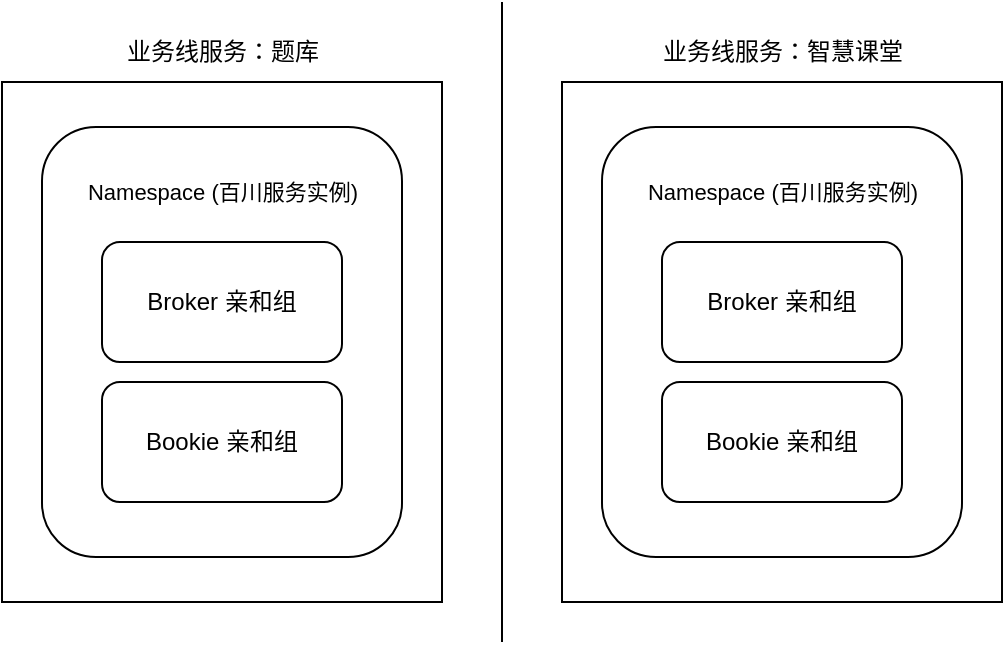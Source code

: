 <mxfile version="20.5.1" type="github">
  <diagram id="NdVdh5Y-Vdcqmx6TnA_Z" name="第 1 页">
    <mxGraphModel dx="1554" dy="809" grid="1" gridSize="10" guides="1" tooltips="1" connect="1" arrows="1" fold="1" page="1" pageScale="1" pageWidth="827" pageHeight="1169" math="0" shadow="0">
      <root>
        <mxCell id="0" />
        <mxCell id="1" parent="0" />
        <mxCell id="kh6d8idskJDBuE_tJ0AI-2" value="" style="rounded=0;whiteSpace=wrap;html=1;" vertex="1" parent="1">
          <mxGeometry x="160" y="280" width="220" height="260" as="geometry" />
        </mxCell>
        <mxCell id="kh6d8idskJDBuE_tJ0AI-3" value="业务线服务：题库" style="text;html=1;resizable=0;autosize=1;align=center;verticalAlign=middle;points=[];fillColor=none;strokeColor=none;rounded=0;" vertex="1" parent="1">
          <mxGeometry x="210" y="250" width="120" height="30" as="geometry" />
        </mxCell>
        <mxCell id="kh6d8idskJDBuE_tJ0AI-6" value="" style="rounded=1;whiteSpace=wrap;html=1;" vertex="1" parent="1">
          <mxGeometry x="180" y="302.5" width="180" height="215" as="geometry" />
        </mxCell>
        <mxCell id="kh6d8idskJDBuE_tJ0AI-4" value="Broker 亲和组" style="rounded=1;whiteSpace=wrap;html=1;" vertex="1" parent="1">
          <mxGeometry x="210" y="360" width="120" height="60" as="geometry" />
        </mxCell>
        <mxCell id="kh6d8idskJDBuE_tJ0AI-5" value="Bookie 亲和组" style="rounded=1;whiteSpace=wrap;html=1;" vertex="1" parent="1">
          <mxGeometry x="210" y="430" width="120" height="60" as="geometry" />
        </mxCell>
        <mxCell id="kh6d8idskJDBuE_tJ0AI-7" value="&lt;font style=&quot;font-size: 11px;&quot;&gt;Namespace (百川服务实例)&lt;/font&gt;" style="text;html=1;resizable=0;autosize=1;align=center;verticalAlign=middle;points=[];fillColor=none;strokeColor=none;rounded=0;fontSize=9;" vertex="1" parent="1">
          <mxGeometry x="185" y="320" width="170" height="30" as="geometry" />
        </mxCell>
        <mxCell id="kh6d8idskJDBuE_tJ0AI-8" value="" style="rounded=0;whiteSpace=wrap;html=1;" vertex="1" parent="1">
          <mxGeometry x="440" y="280" width="220" height="260" as="geometry" />
        </mxCell>
        <mxCell id="kh6d8idskJDBuE_tJ0AI-9" value="业务线服务：智慧课堂" style="text;html=1;resizable=0;autosize=1;align=center;verticalAlign=middle;points=[];fillColor=none;strokeColor=none;rounded=0;" vertex="1" parent="1">
          <mxGeometry x="480" y="250" width="140" height="30" as="geometry" />
        </mxCell>
        <mxCell id="kh6d8idskJDBuE_tJ0AI-10" value="" style="rounded=1;whiteSpace=wrap;html=1;" vertex="1" parent="1">
          <mxGeometry x="460" y="302.5" width="180" height="215" as="geometry" />
        </mxCell>
        <mxCell id="kh6d8idskJDBuE_tJ0AI-11" value="Broker 亲和组" style="rounded=1;whiteSpace=wrap;html=1;" vertex="1" parent="1">
          <mxGeometry x="490" y="360" width="120" height="60" as="geometry" />
        </mxCell>
        <mxCell id="kh6d8idskJDBuE_tJ0AI-12" value="Bookie 亲和组" style="rounded=1;whiteSpace=wrap;html=1;" vertex="1" parent="1">
          <mxGeometry x="490" y="430" width="120" height="60" as="geometry" />
        </mxCell>
        <mxCell id="kh6d8idskJDBuE_tJ0AI-13" value="&lt;font style=&quot;font-size: 11px;&quot;&gt;Namespace (百川服务实例)&lt;/font&gt;" style="text;html=1;resizable=0;autosize=1;align=center;verticalAlign=middle;points=[];fillColor=none;strokeColor=none;rounded=0;fontSize=9;" vertex="1" parent="1">
          <mxGeometry x="465" y="320" width="170" height="30" as="geometry" />
        </mxCell>
        <mxCell id="kh6d8idskJDBuE_tJ0AI-14" value="" style="endArrow=none;html=1;rounded=0;fontSize=11;" edge="1" parent="1">
          <mxGeometry width="50" height="50" relative="1" as="geometry">
            <mxPoint x="410" y="560" as="sourcePoint" />
            <mxPoint x="410" y="240" as="targetPoint" />
          </mxGeometry>
        </mxCell>
      </root>
    </mxGraphModel>
  </diagram>
</mxfile>
